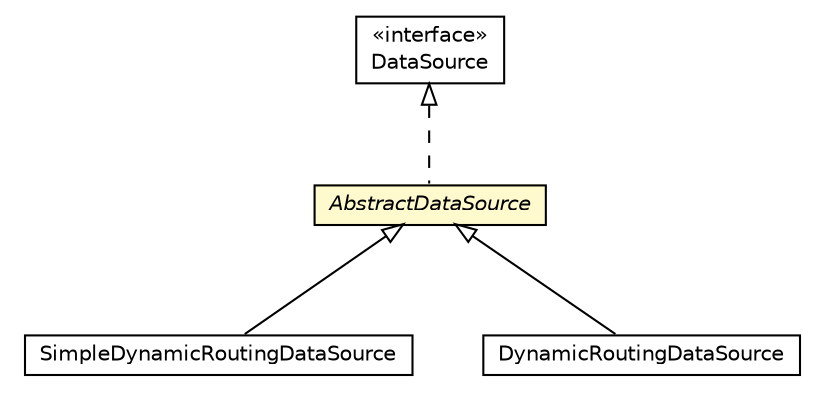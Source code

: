 #!/usr/local/bin/dot
#
# Class diagram 
# Generated by UMLGraph version R5_6_6-8-g8d7759 (http://www.umlgraph.org/)
#

digraph G {
	edge [fontname="Helvetica",fontsize=10,labelfontname="Helvetica",labelfontsize=10];
	node [fontname="Helvetica",fontsize=10,shape=plaintext];
	nodesep=0.25;
	ranksep=0.5;
	// org.dayatang.dsrouter.datasource.SimpleDynamicRoutingDataSource
	c120 [label=<<table title="org.dayatang.dsrouter.datasource.SimpleDynamicRoutingDataSource" border="0" cellborder="1" cellspacing="0" cellpadding="2" port="p" href="./SimpleDynamicRoutingDataSource.html">
		<tr><td><table border="0" cellspacing="0" cellpadding="1">
<tr><td align="center" balign="center"> SimpleDynamicRoutingDataSource </td></tr>
		</table></td></tr>
		</table>>, URL="./SimpleDynamicRoutingDataSource.html", fontname="Helvetica", fontcolor="black", fontsize=10.0];
	// org.dayatang.dsrouter.datasource.DynamicRoutingDataSource
	c122 [label=<<table title="org.dayatang.dsrouter.datasource.DynamicRoutingDataSource" border="0" cellborder="1" cellspacing="0" cellpadding="2" port="p" href="./DynamicRoutingDataSource.html">
		<tr><td><table border="0" cellspacing="0" cellpadding="1">
<tr><td align="center" balign="center"> DynamicRoutingDataSource </td></tr>
		</table></td></tr>
		</table>>, URL="./DynamicRoutingDataSource.html", fontname="Helvetica", fontcolor="black", fontsize=10.0];
	// org.dayatang.dsrouter.datasource.AbstractDataSource
	c123 [label=<<table title="org.dayatang.dsrouter.datasource.AbstractDataSource" border="0" cellborder="1" cellspacing="0" cellpadding="2" port="p" bgcolor="lemonChiffon" href="./AbstractDataSource.html">
		<tr><td><table border="0" cellspacing="0" cellpadding="1">
<tr><td align="center" balign="center"><font face="Helvetica-Oblique"> AbstractDataSource </font></td></tr>
		</table></td></tr>
		</table>>, URL="./AbstractDataSource.html", fontname="Helvetica", fontcolor="black", fontsize=10.0];
	//org.dayatang.dsrouter.datasource.SimpleDynamicRoutingDataSource extends org.dayatang.dsrouter.datasource.AbstractDataSource
	c123:p -> c120:p [dir=back,arrowtail=empty];
	//org.dayatang.dsrouter.datasource.DynamicRoutingDataSource extends org.dayatang.dsrouter.datasource.AbstractDataSource
	c123:p -> c122:p [dir=back,arrowtail=empty];
	//org.dayatang.dsrouter.datasource.AbstractDataSource implements javax.sql.DataSource
	c135:p -> c123:p [dir=back,arrowtail=empty,style=dashed];
	// javax.sql.DataSource
	c135 [label=<<table title="javax.sql.DataSource" border="0" cellborder="1" cellspacing="0" cellpadding="2" port="p" href="http://download.oracle.com/javase/7/docs/api/javax/sql/DataSource.html">
		<tr><td><table border="0" cellspacing="0" cellpadding="1">
<tr><td align="center" balign="center"> &#171;interface&#187; </td></tr>
<tr><td align="center" balign="center"> DataSource </td></tr>
		</table></td></tr>
		</table>>, URL="http://download.oracle.com/javase/7/docs/api/javax/sql/DataSource.html", fontname="Helvetica", fontcolor="black", fontsize=10.0];
}

